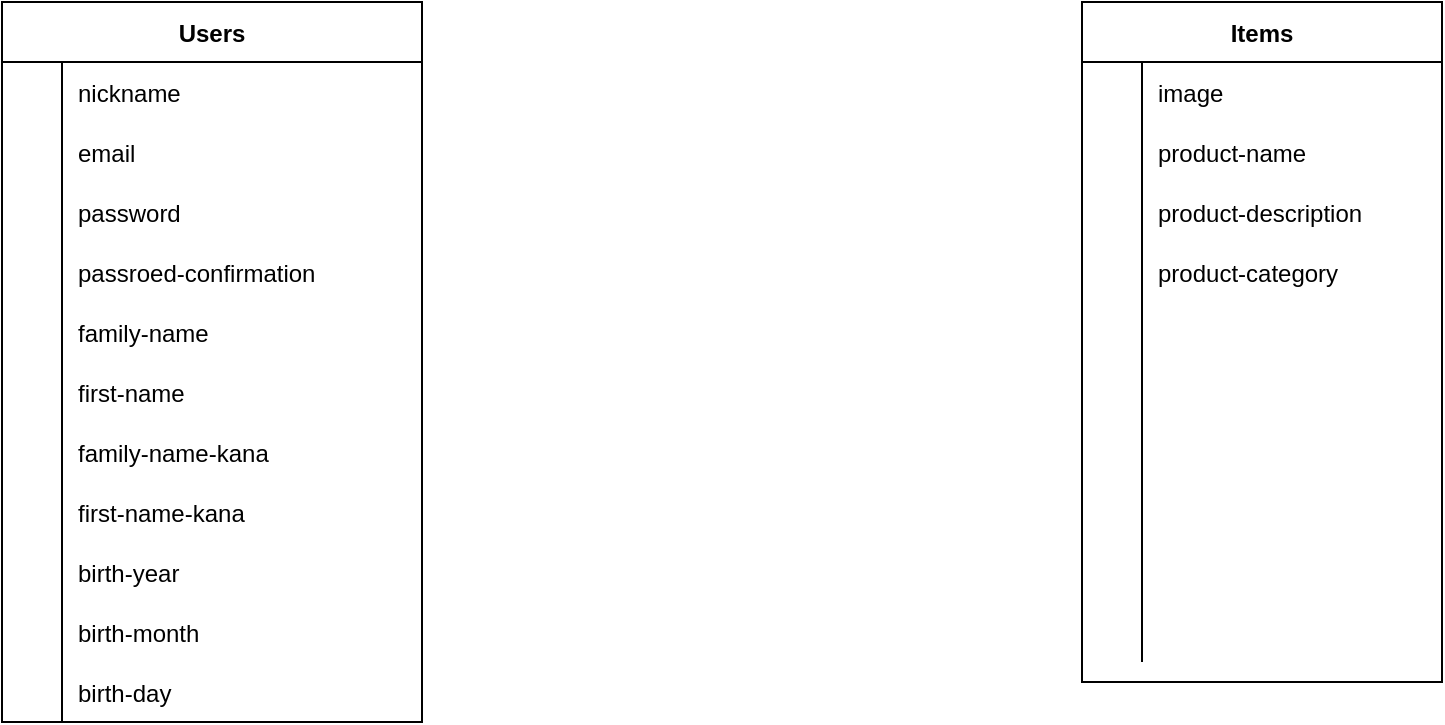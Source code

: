 <mxfile version="13.7.7" type="github">
  <diagram id="R2lEEEUBdFMjLlhIrx00" name="Page-1">
    <mxGraphModel dx="946" dy="614" grid="1" gridSize="10" guides="1" tooltips="1" connect="1" arrows="1" fold="1" page="1" pageScale="1" pageWidth="850" pageHeight="1100" math="0" shadow="0" extFonts="Permanent Marker^https://fonts.googleapis.com/css?family=Permanent+Marker">
      <root>
        <mxCell id="0" />
        <mxCell id="1" parent="0" />
        <mxCell id="r0XppYjOHFWuuAW1p3Sf-132" value="Users" style="shape=table;startSize=30;container=1;collapsible=1;childLayout=tableLayout;fixedRows=1;rowLines=0;fontStyle=1;align=center;resizeLast=1;" vertex="1" parent="1">
          <mxGeometry x="80" y="50" width="210" height="360" as="geometry" />
        </mxCell>
        <mxCell id="r0XppYjOHFWuuAW1p3Sf-136" value="" style="shape=partialRectangle;collapsible=0;dropTarget=0;pointerEvents=0;fillColor=none;top=0;left=0;bottom=0;right=0;points=[[0,0.5],[1,0.5]];portConstraint=eastwest;" vertex="1" parent="r0XppYjOHFWuuAW1p3Sf-132">
          <mxGeometry y="30" width="210" height="30" as="geometry" />
        </mxCell>
        <mxCell id="r0XppYjOHFWuuAW1p3Sf-145" style="shape=partialRectangle;connectable=0;fillColor=none;top=0;left=0;bottom=0;right=0;align=left;spacingLeft=6;overflow=hidden;" vertex="1" parent="r0XppYjOHFWuuAW1p3Sf-136">
          <mxGeometry width="30" height="30" as="geometry" />
        </mxCell>
        <mxCell id="r0XppYjOHFWuuAW1p3Sf-138" value="nickname" style="shape=partialRectangle;connectable=0;fillColor=none;top=0;left=0;bottom=0;right=0;align=left;spacingLeft=6;overflow=hidden;" vertex="1" parent="r0XppYjOHFWuuAW1p3Sf-136">
          <mxGeometry x="30" width="180" height="30" as="geometry" />
        </mxCell>
        <mxCell id="r0XppYjOHFWuuAW1p3Sf-139" value="" style="shape=partialRectangle;collapsible=0;dropTarget=0;pointerEvents=0;fillColor=none;top=0;left=0;bottom=0;right=0;points=[[0,0.5],[1,0.5]];portConstraint=eastwest;" vertex="1" parent="r0XppYjOHFWuuAW1p3Sf-132">
          <mxGeometry y="60" width="210" height="30" as="geometry" />
        </mxCell>
        <mxCell id="r0XppYjOHFWuuAW1p3Sf-146" style="shape=partialRectangle;connectable=0;fillColor=none;top=0;left=0;bottom=0;right=0;align=left;spacingLeft=6;overflow=hidden;" vertex="1" parent="r0XppYjOHFWuuAW1p3Sf-139">
          <mxGeometry width="30" height="30" as="geometry" />
        </mxCell>
        <mxCell id="r0XppYjOHFWuuAW1p3Sf-141" value="email" style="shape=partialRectangle;connectable=0;fillColor=none;top=0;left=0;bottom=0;right=0;align=left;spacingLeft=6;overflow=hidden;" vertex="1" parent="r0XppYjOHFWuuAW1p3Sf-139">
          <mxGeometry x="30" width="180" height="30" as="geometry" />
        </mxCell>
        <mxCell id="r0XppYjOHFWuuAW1p3Sf-142" value="" style="shape=partialRectangle;collapsible=0;dropTarget=0;pointerEvents=0;fillColor=none;top=0;left=0;bottom=0;right=0;points=[[0,0.5],[1,0.5]];portConstraint=eastwest;" vertex="1" parent="r0XppYjOHFWuuAW1p3Sf-132">
          <mxGeometry y="90" width="210" height="30" as="geometry" />
        </mxCell>
        <mxCell id="r0XppYjOHFWuuAW1p3Sf-147" style="shape=partialRectangle;connectable=0;fillColor=none;top=0;left=0;bottom=0;right=0;align=left;spacingLeft=6;overflow=hidden;" vertex="1" parent="r0XppYjOHFWuuAW1p3Sf-142">
          <mxGeometry width="30" height="30" as="geometry" />
        </mxCell>
        <mxCell id="r0XppYjOHFWuuAW1p3Sf-144" value="password" style="shape=partialRectangle;connectable=0;fillColor=none;top=0;left=0;bottom=0;right=0;align=left;spacingLeft=6;overflow=hidden;" vertex="1" parent="r0XppYjOHFWuuAW1p3Sf-142">
          <mxGeometry x="30" width="180" height="30" as="geometry" />
        </mxCell>
        <mxCell id="r0XppYjOHFWuuAW1p3Sf-160" style="shape=partialRectangle;collapsible=0;dropTarget=0;pointerEvents=0;fillColor=none;top=0;left=0;bottom=0;right=0;points=[[0,0.5],[1,0.5]];portConstraint=eastwest;" vertex="1" parent="r0XppYjOHFWuuAW1p3Sf-132">
          <mxGeometry y="120" width="210" height="30" as="geometry" />
        </mxCell>
        <mxCell id="r0XppYjOHFWuuAW1p3Sf-161" style="shape=partialRectangle;connectable=0;fillColor=none;top=0;left=0;bottom=0;right=0;align=left;spacingLeft=6;overflow=hidden;" vertex="1" parent="r0XppYjOHFWuuAW1p3Sf-160">
          <mxGeometry width="30" height="30" as="geometry" />
        </mxCell>
        <mxCell id="r0XppYjOHFWuuAW1p3Sf-162" value="passroed-confirmation" style="shape=partialRectangle;connectable=0;fillColor=none;top=0;left=0;bottom=0;right=0;align=left;spacingLeft=6;overflow=hidden;" vertex="1" parent="r0XppYjOHFWuuAW1p3Sf-160">
          <mxGeometry x="30" width="180" height="30" as="geometry" />
        </mxCell>
        <mxCell id="r0XppYjOHFWuuAW1p3Sf-157" style="shape=partialRectangle;collapsible=0;dropTarget=0;pointerEvents=0;fillColor=none;top=0;left=0;bottom=0;right=0;points=[[0,0.5],[1,0.5]];portConstraint=eastwest;" vertex="1" parent="r0XppYjOHFWuuAW1p3Sf-132">
          <mxGeometry y="150" width="210" height="30" as="geometry" />
        </mxCell>
        <mxCell id="r0XppYjOHFWuuAW1p3Sf-158" style="shape=partialRectangle;connectable=0;fillColor=none;top=0;left=0;bottom=0;right=0;align=left;spacingLeft=6;overflow=hidden;" vertex="1" parent="r0XppYjOHFWuuAW1p3Sf-157">
          <mxGeometry width="30" height="30" as="geometry" />
        </mxCell>
        <mxCell id="r0XppYjOHFWuuAW1p3Sf-159" value="family-name" style="shape=partialRectangle;connectable=0;fillColor=none;top=0;left=0;bottom=0;right=0;align=left;spacingLeft=6;overflow=hidden;" vertex="1" parent="r0XppYjOHFWuuAW1p3Sf-157">
          <mxGeometry x="30" width="180" height="30" as="geometry" />
        </mxCell>
        <mxCell id="r0XppYjOHFWuuAW1p3Sf-154" style="shape=partialRectangle;collapsible=0;dropTarget=0;pointerEvents=0;fillColor=none;top=0;left=0;bottom=0;right=0;points=[[0,0.5],[1,0.5]];portConstraint=eastwest;" vertex="1" parent="r0XppYjOHFWuuAW1p3Sf-132">
          <mxGeometry y="180" width="210" height="30" as="geometry" />
        </mxCell>
        <mxCell id="r0XppYjOHFWuuAW1p3Sf-155" style="shape=partialRectangle;connectable=0;fillColor=none;top=0;left=0;bottom=0;right=0;align=left;spacingLeft=6;overflow=hidden;" vertex="1" parent="r0XppYjOHFWuuAW1p3Sf-154">
          <mxGeometry width="30" height="30" as="geometry" />
        </mxCell>
        <mxCell id="r0XppYjOHFWuuAW1p3Sf-156" value="first-name" style="shape=partialRectangle;connectable=0;fillColor=none;top=0;left=0;bottom=0;right=0;align=left;spacingLeft=6;overflow=hidden;" vertex="1" parent="r0XppYjOHFWuuAW1p3Sf-154">
          <mxGeometry x="30" width="180" height="30" as="geometry" />
        </mxCell>
        <mxCell id="r0XppYjOHFWuuAW1p3Sf-151" style="shape=partialRectangle;collapsible=0;dropTarget=0;pointerEvents=0;fillColor=none;top=0;left=0;bottom=0;right=0;points=[[0,0.5],[1,0.5]];portConstraint=eastwest;" vertex="1" parent="r0XppYjOHFWuuAW1p3Sf-132">
          <mxGeometry y="210" width="210" height="30" as="geometry" />
        </mxCell>
        <mxCell id="r0XppYjOHFWuuAW1p3Sf-152" style="shape=partialRectangle;connectable=0;fillColor=none;top=0;left=0;bottom=0;right=0;align=left;spacingLeft=6;overflow=hidden;" vertex="1" parent="r0XppYjOHFWuuAW1p3Sf-151">
          <mxGeometry width="30" height="30" as="geometry" />
        </mxCell>
        <mxCell id="r0XppYjOHFWuuAW1p3Sf-153" value="family-name-kana" style="shape=partialRectangle;connectable=0;fillColor=none;top=0;left=0;bottom=0;right=0;align=left;spacingLeft=6;overflow=hidden;" vertex="1" parent="r0XppYjOHFWuuAW1p3Sf-151">
          <mxGeometry x="30" width="180" height="30" as="geometry" />
        </mxCell>
        <mxCell id="r0XppYjOHFWuuAW1p3Sf-148" style="shape=partialRectangle;collapsible=0;dropTarget=0;pointerEvents=0;fillColor=none;top=0;left=0;bottom=0;right=0;points=[[0,0.5],[1,0.5]];portConstraint=eastwest;" vertex="1" parent="r0XppYjOHFWuuAW1p3Sf-132">
          <mxGeometry y="240" width="210" height="30" as="geometry" />
        </mxCell>
        <mxCell id="r0XppYjOHFWuuAW1p3Sf-149" style="shape=partialRectangle;connectable=0;fillColor=none;top=0;left=0;bottom=0;right=0;align=left;spacingLeft=6;overflow=hidden;" vertex="1" parent="r0XppYjOHFWuuAW1p3Sf-148">
          <mxGeometry width="30" height="30" as="geometry" />
        </mxCell>
        <mxCell id="r0XppYjOHFWuuAW1p3Sf-150" value="first-name-kana" style="shape=partialRectangle;connectable=0;fillColor=none;top=0;left=0;bottom=0;right=0;align=left;spacingLeft=6;overflow=hidden;" vertex="1" parent="r0XppYjOHFWuuAW1p3Sf-148">
          <mxGeometry x="30" width="180" height="30" as="geometry" />
        </mxCell>
        <mxCell id="r0XppYjOHFWuuAW1p3Sf-166" style="shape=partialRectangle;collapsible=0;dropTarget=0;pointerEvents=0;fillColor=none;top=0;left=0;bottom=0;right=0;points=[[0,0.5],[1,0.5]];portConstraint=eastwest;" vertex="1" parent="r0XppYjOHFWuuAW1p3Sf-132">
          <mxGeometry y="270" width="210" height="30" as="geometry" />
        </mxCell>
        <mxCell id="r0XppYjOHFWuuAW1p3Sf-167" style="shape=partialRectangle;connectable=0;fillColor=none;top=0;left=0;bottom=0;right=0;align=left;spacingLeft=6;overflow=hidden;" vertex="1" parent="r0XppYjOHFWuuAW1p3Sf-166">
          <mxGeometry width="30" height="30" as="geometry" />
        </mxCell>
        <mxCell id="r0XppYjOHFWuuAW1p3Sf-168" value="birth-year" style="shape=partialRectangle;connectable=0;fillColor=none;top=0;left=0;bottom=0;right=0;align=left;spacingLeft=6;overflow=hidden;" vertex="1" parent="r0XppYjOHFWuuAW1p3Sf-166">
          <mxGeometry x="30" width="180" height="30" as="geometry" />
        </mxCell>
        <mxCell id="r0XppYjOHFWuuAW1p3Sf-169" style="shape=partialRectangle;collapsible=0;dropTarget=0;pointerEvents=0;fillColor=none;top=0;left=0;bottom=0;right=0;points=[[0,0.5],[1,0.5]];portConstraint=eastwest;" vertex="1" parent="r0XppYjOHFWuuAW1p3Sf-132">
          <mxGeometry y="300" width="210" height="30" as="geometry" />
        </mxCell>
        <mxCell id="r0XppYjOHFWuuAW1p3Sf-170" style="shape=partialRectangle;connectable=0;fillColor=none;top=0;left=0;bottom=0;right=0;align=left;spacingLeft=6;overflow=hidden;" vertex="1" parent="r0XppYjOHFWuuAW1p3Sf-169">
          <mxGeometry width="30" height="30" as="geometry" />
        </mxCell>
        <mxCell id="r0XppYjOHFWuuAW1p3Sf-171" value="birth-month" style="shape=partialRectangle;connectable=0;fillColor=none;top=0;left=0;bottom=0;right=0;align=left;spacingLeft=6;overflow=hidden;" vertex="1" parent="r0XppYjOHFWuuAW1p3Sf-169">
          <mxGeometry x="30" width="180" height="30" as="geometry" />
        </mxCell>
        <mxCell id="r0XppYjOHFWuuAW1p3Sf-163" style="shape=partialRectangle;collapsible=0;dropTarget=0;pointerEvents=0;fillColor=none;top=0;left=0;bottom=0;right=0;points=[[0,0.5],[1,0.5]];portConstraint=eastwest;" vertex="1" parent="r0XppYjOHFWuuAW1p3Sf-132">
          <mxGeometry y="330" width="210" height="30" as="geometry" />
        </mxCell>
        <mxCell id="r0XppYjOHFWuuAW1p3Sf-164" style="shape=partialRectangle;connectable=0;fillColor=none;top=0;left=0;bottom=0;right=0;align=left;spacingLeft=6;overflow=hidden;" vertex="1" parent="r0XppYjOHFWuuAW1p3Sf-163">
          <mxGeometry width="30" height="30" as="geometry" />
        </mxCell>
        <mxCell id="r0XppYjOHFWuuAW1p3Sf-165" value="birth-day" style="shape=partialRectangle;connectable=0;fillColor=none;top=0;left=0;bottom=0;right=0;align=left;spacingLeft=6;overflow=hidden;" vertex="1" parent="r0XppYjOHFWuuAW1p3Sf-163">
          <mxGeometry x="30" width="180" height="30" as="geometry" />
        </mxCell>
        <mxCell id="r0XppYjOHFWuuAW1p3Sf-172" value="Items" style="shape=table;startSize=30;container=1;collapsible=1;childLayout=tableLayout;fixedRows=1;rowLines=0;fontStyle=1;align=center;resizeLast=1;" vertex="1" parent="1">
          <mxGeometry x="620" y="50" width="180" height="340" as="geometry" />
        </mxCell>
        <mxCell id="r0XppYjOHFWuuAW1p3Sf-176" value="" style="shape=partialRectangle;collapsible=0;dropTarget=0;pointerEvents=0;fillColor=none;top=0;left=0;bottom=0;right=0;points=[[0,0.5],[1,0.5]];portConstraint=eastwest;" vertex="1" parent="r0XppYjOHFWuuAW1p3Sf-172">
          <mxGeometry y="30" width="180" height="30" as="geometry" />
        </mxCell>
        <mxCell id="r0XppYjOHFWuuAW1p3Sf-177" value="" style="shape=partialRectangle;connectable=0;fillColor=none;top=0;left=0;bottom=0;right=0;editable=1;overflow=hidden;" vertex="1" parent="r0XppYjOHFWuuAW1p3Sf-176">
          <mxGeometry width="30" height="30" as="geometry" />
        </mxCell>
        <mxCell id="r0XppYjOHFWuuAW1p3Sf-178" value="image" style="shape=partialRectangle;connectable=0;fillColor=none;top=0;left=0;bottom=0;right=0;align=left;spacingLeft=6;overflow=hidden;" vertex="1" parent="r0XppYjOHFWuuAW1p3Sf-176">
          <mxGeometry x="30" width="150" height="30" as="geometry" />
        </mxCell>
        <mxCell id="r0XppYjOHFWuuAW1p3Sf-179" value="" style="shape=partialRectangle;collapsible=0;dropTarget=0;pointerEvents=0;fillColor=none;top=0;left=0;bottom=0;right=0;points=[[0,0.5],[1,0.5]];portConstraint=eastwest;" vertex="1" parent="r0XppYjOHFWuuAW1p3Sf-172">
          <mxGeometry y="60" width="180" height="30" as="geometry" />
        </mxCell>
        <mxCell id="r0XppYjOHFWuuAW1p3Sf-180" value="" style="shape=partialRectangle;connectable=0;fillColor=none;top=0;left=0;bottom=0;right=0;editable=1;overflow=hidden;" vertex="1" parent="r0XppYjOHFWuuAW1p3Sf-179">
          <mxGeometry width="30" height="30" as="geometry" />
        </mxCell>
        <mxCell id="r0XppYjOHFWuuAW1p3Sf-181" value="product-name" style="shape=partialRectangle;connectable=0;fillColor=none;top=0;left=0;bottom=0;right=0;align=left;spacingLeft=6;overflow=hidden;" vertex="1" parent="r0XppYjOHFWuuAW1p3Sf-179">
          <mxGeometry x="30" width="150" height="30" as="geometry" />
        </mxCell>
        <mxCell id="r0XppYjOHFWuuAW1p3Sf-206" style="shape=partialRectangle;collapsible=0;dropTarget=0;pointerEvents=0;fillColor=none;top=0;left=0;bottom=0;right=0;points=[[0,0.5],[1,0.5]];portConstraint=eastwest;" vertex="1" parent="r0XppYjOHFWuuAW1p3Sf-172">
          <mxGeometry y="90" width="180" height="30" as="geometry" />
        </mxCell>
        <mxCell id="r0XppYjOHFWuuAW1p3Sf-207" style="shape=partialRectangle;connectable=0;fillColor=none;top=0;left=0;bottom=0;right=0;editable=1;overflow=hidden;" vertex="1" parent="r0XppYjOHFWuuAW1p3Sf-206">
          <mxGeometry width="30" height="30" as="geometry" />
        </mxCell>
        <mxCell id="r0XppYjOHFWuuAW1p3Sf-208" value="product-description" style="shape=partialRectangle;connectable=0;fillColor=none;top=0;left=0;bottom=0;right=0;align=left;spacingLeft=6;overflow=hidden;" vertex="1" parent="r0XppYjOHFWuuAW1p3Sf-206">
          <mxGeometry x="30" width="150" height="30" as="geometry" />
        </mxCell>
        <mxCell id="r0XppYjOHFWuuAW1p3Sf-203" style="shape=partialRectangle;collapsible=0;dropTarget=0;pointerEvents=0;fillColor=none;top=0;left=0;bottom=0;right=0;points=[[0,0.5],[1,0.5]];portConstraint=eastwest;" vertex="1" parent="r0XppYjOHFWuuAW1p3Sf-172">
          <mxGeometry y="120" width="180" height="30" as="geometry" />
        </mxCell>
        <mxCell id="r0XppYjOHFWuuAW1p3Sf-204" style="shape=partialRectangle;connectable=0;fillColor=none;top=0;left=0;bottom=0;right=0;editable=1;overflow=hidden;" vertex="1" parent="r0XppYjOHFWuuAW1p3Sf-203">
          <mxGeometry width="30" height="30" as="geometry" />
        </mxCell>
        <mxCell id="r0XppYjOHFWuuAW1p3Sf-205" value="product-category" style="shape=partialRectangle;connectable=0;fillColor=none;top=0;left=0;bottom=0;right=0;align=left;spacingLeft=6;overflow=hidden;" vertex="1" parent="r0XppYjOHFWuuAW1p3Sf-203">
          <mxGeometry x="30" width="150" height="30" as="geometry" />
        </mxCell>
        <mxCell id="r0XppYjOHFWuuAW1p3Sf-200" style="shape=partialRectangle;collapsible=0;dropTarget=0;pointerEvents=0;fillColor=none;top=0;left=0;bottom=0;right=0;points=[[0,0.5],[1,0.5]];portConstraint=eastwest;" vertex="1" parent="r0XppYjOHFWuuAW1p3Sf-172">
          <mxGeometry y="150" width="180" height="30" as="geometry" />
        </mxCell>
        <mxCell id="r0XppYjOHFWuuAW1p3Sf-201" style="shape=partialRectangle;connectable=0;fillColor=none;top=0;left=0;bottom=0;right=0;editable=1;overflow=hidden;" vertex="1" parent="r0XppYjOHFWuuAW1p3Sf-200">
          <mxGeometry width="30" height="30" as="geometry" />
        </mxCell>
        <mxCell id="r0XppYjOHFWuuAW1p3Sf-202" style="shape=partialRectangle;connectable=0;fillColor=none;top=0;left=0;bottom=0;right=0;align=left;spacingLeft=6;overflow=hidden;" vertex="1" parent="r0XppYjOHFWuuAW1p3Sf-200">
          <mxGeometry x="30" width="150" height="30" as="geometry" />
        </mxCell>
        <mxCell id="r0XppYjOHFWuuAW1p3Sf-197" style="shape=partialRectangle;collapsible=0;dropTarget=0;pointerEvents=0;fillColor=none;top=0;left=0;bottom=0;right=0;points=[[0,0.5],[1,0.5]];portConstraint=eastwest;" vertex="1" parent="r0XppYjOHFWuuAW1p3Sf-172">
          <mxGeometry y="180" width="180" height="30" as="geometry" />
        </mxCell>
        <mxCell id="r0XppYjOHFWuuAW1p3Sf-198" style="shape=partialRectangle;connectable=0;fillColor=none;top=0;left=0;bottom=0;right=0;editable=1;overflow=hidden;" vertex="1" parent="r0XppYjOHFWuuAW1p3Sf-197">
          <mxGeometry width="30" height="30" as="geometry" />
        </mxCell>
        <mxCell id="r0XppYjOHFWuuAW1p3Sf-199" style="shape=partialRectangle;connectable=0;fillColor=none;top=0;left=0;bottom=0;right=0;align=left;spacingLeft=6;overflow=hidden;" vertex="1" parent="r0XppYjOHFWuuAW1p3Sf-197">
          <mxGeometry x="30" width="150" height="30" as="geometry" />
        </mxCell>
        <mxCell id="r0XppYjOHFWuuAW1p3Sf-194" style="shape=partialRectangle;collapsible=0;dropTarget=0;pointerEvents=0;fillColor=none;top=0;left=0;bottom=0;right=0;points=[[0,0.5],[1,0.5]];portConstraint=eastwest;" vertex="1" parent="r0XppYjOHFWuuAW1p3Sf-172">
          <mxGeometry y="210" width="180" height="30" as="geometry" />
        </mxCell>
        <mxCell id="r0XppYjOHFWuuAW1p3Sf-195" style="shape=partialRectangle;connectable=0;fillColor=none;top=0;left=0;bottom=0;right=0;editable=1;overflow=hidden;" vertex="1" parent="r0XppYjOHFWuuAW1p3Sf-194">
          <mxGeometry width="30" height="30" as="geometry" />
        </mxCell>
        <mxCell id="r0XppYjOHFWuuAW1p3Sf-196" style="shape=partialRectangle;connectable=0;fillColor=none;top=0;left=0;bottom=0;right=0;align=left;spacingLeft=6;overflow=hidden;" vertex="1" parent="r0XppYjOHFWuuAW1p3Sf-194">
          <mxGeometry x="30" width="150" height="30" as="geometry" />
        </mxCell>
        <mxCell id="r0XppYjOHFWuuAW1p3Sf-191" style="shape=partialRectangle;collapsible=0;dropTarget=0;pointerEvents=0;fillColor=none;top=0;left=0;bottom=0;right=0;points=[[0,0.5],[1,0.5]];portConstraint=eastwest;" vertex="1" parent="r0XppYjOHFWuuAW1p3Sf-172">
          <mxGeometry y="240" width="180" height="30" as="geometry" />
        </mxCell>
        <mxCell id="r0XppYjOHFWuuAW1p3Sf-192" style="shape=partialRectangle;connectable=0;fillColor=none;top=0;left=0;bottom=0;right=0;editable=1;overflow=hidden;" vertex="1" parent="r0XppYjOHFWuuAW1p3Sf-191">
          <mxGeometry width="30" height="30" as="geometry" />
        </mxCell>
        <mxCell id="r0XppYjOHFWuuAW1p3Sf-193" style="shape=partialRectangle;connectable=0;fillColor=none;top=0;left=0;bottom=0;right=0;align=left;spacingLeft=6;overflow=hidden;" vertex="1" parent="r0XppYjOHFWuuAW1p3Sf-191">
          <mxGeometry x="30" width="150" height="30" as="geometry" />
        </mxCell>
        <mxCell id="r0XppYjOHFWuuAW1p3Sf-188" style="shape=partialRectangle;collapsible=0;dropTarget=0;pointerEvents=0;fillColor=none;top=0;left=0;bottom=0;right=0;points=[[0,0.5],[1,0.5]];portConstraint=eastwest;" vertex="1" parent="r0XppYjOHFWuuAW1p3Sf-172">
          <mxGeometry y="270" width="180" height="30" as="geometry" />
        </mxCell>
        <mxCell id="r0XppYjOHFWuuAW1p3Sf-189" style="shape=partialRectangle;connectable=0;fillColor=none;top=0;left=0;bottom=0;right=0;editable=1;overflow=hidden;" vertex="1" parent="r0XppYjOHFWuuAW1p3Sf-188">
          <mxGeometry width="30" height="30" as="geometry" />
        </mxCell>
        <mxCell id="r0XppYjOHFWuuAW1p3Sf-190" style="shape=partialRectangle;connectable=0;fillColor=none;top=0;left=0;bottom=0;right=0;align=left;spacingLeft=6;overflow=hidden;" vertex="1" parent="r0XppYjOHFWuuAW1p3Sf-188">
          <mxGeometry x="30" width="150" height="30" as="geometry" />
        </mxCell>
        <mxCell id="r0XppYjOHFWuuAW1p3Sf-185" style="shape=partialRectangle;collapsible=0;dropTarget=0;pointerEvents=0;fillColor=none;top=0;left=0;bottom=0;right=0;points=[[0,0.5],[1,0.5]];portConstraint=eastwest;" vertex="1" parent="r0XppYjOHFWuuAW1p3Sf-172">
          <mxGeometry y="300" width="180" height="30" as="geometry" />
        </mxCell>
        <mxCell id="r0XppYjOHFWuuAW1p3Sf-186" style="shape=partialRectangle;connectable=0;fillColor=none;top=0;left=0;bottom=0;right=0;editable=1;overflow=hidden;" vertex="1" parent="r0XppYjOHFWuuAW1p3Sf-185">
          <mxGeometry width="30" height="30" as="geometry" />
        </mxCell>
        <mxCell id="r0XppYjOHFWuuAW1p3Sf-187" style="shape=partialRectangle;connectable=0;fillColor=none;top=0;left=0;bottom=0;right=0;align=left;spacingLeft=6;overflow=hidden;" vertex="1" parent="r0XppYjOHFWuuAW1p3Sf-185">
          <mxGeometry x="30" width="150" height="30" as="geometry" />
        </mxCell>
      </root>
    </mxGraphModel>
  </diagram>
</mxfile>
